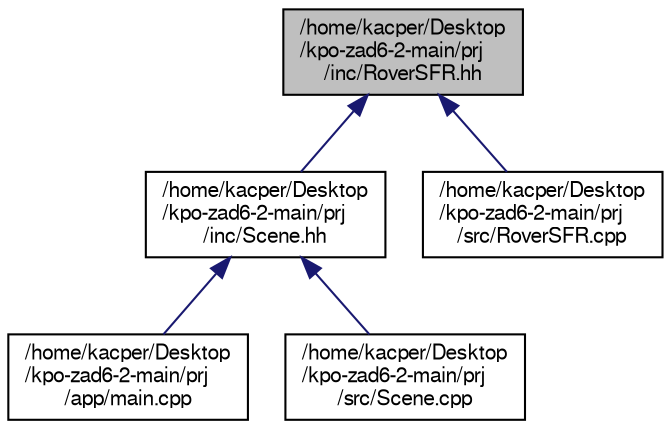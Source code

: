 digraph "/home/kacper/Desktop/kpo-zad6-2-main/prj/inc/RoverSFR.hh"
{
 // LATEX_PDF_SIZE
  edge [fontname="FreeSans",fontsize="10",labelfontname="FreeSans",labelfontsize="10"];
  node [fontname="FreeSans",fontsize="10",shape=record];
  Node1 [label="/home/kacper/Desktop\l/kpo-zad6-2-main/prj\l/inc/RoverSFR.hh",height=0.2,width=0.4,color="black", fillcolor="grey75", style="filled", fontcolor="black",tooltip=" "];
  Node1 -> Node2 [dir="back",color="midnightblue",fontsize="10",style="solid",fontname="FreeSans"];
  Node2 [label="/home/kacper/Desktop\l/kpo-zad6-2-main/prj\l/inc/Scene.hh",height=0.2,width=0.4,color="black", fillcolor="white", style="filled",URL="$a00062.html",tooltip="Plik naglowkowy sceny."];
  Node2 -> Node3 [dir="back",color="midnightblue",fontsize="10",style="solid",fontname="FreeSans"];
  Node3 [label="/home/kacper/Desktop\l/kpo-zad6-2-main/prj\l/app/main.cpp",height=0.2,width=0.4,color="black", fillcolor="white", style="filled",URL="$a00029.html",tooltip="Plik main."];
  Node2 -> Node4 [dir="back",color="midnightblue",fontsize="10",style="solid",fontname="FreeSans"];
  Node4 [label="/home/kacper/Desktop\l/kpo-zad6-2-main/prj\l/src/Scene.cpp",height=0.2,width=0.4,color="black", fillcolor="white", style="filled",URL="$a00092.html",tooltip=" "];
  Node1 -> Node5 [dir="back",color="midnightblue",fontsize="10",style="solid",fontname="FreeSans"];
  Node5 [label="/home/kacper/Desktop\l/kpo-zad6-2-main/prj\l/src/RoverSFR.cpp",height=0.2,width=0.4,color="black", fillcolor="white", style="filled",URL="$a00089.html",tooltip=" "];
}
